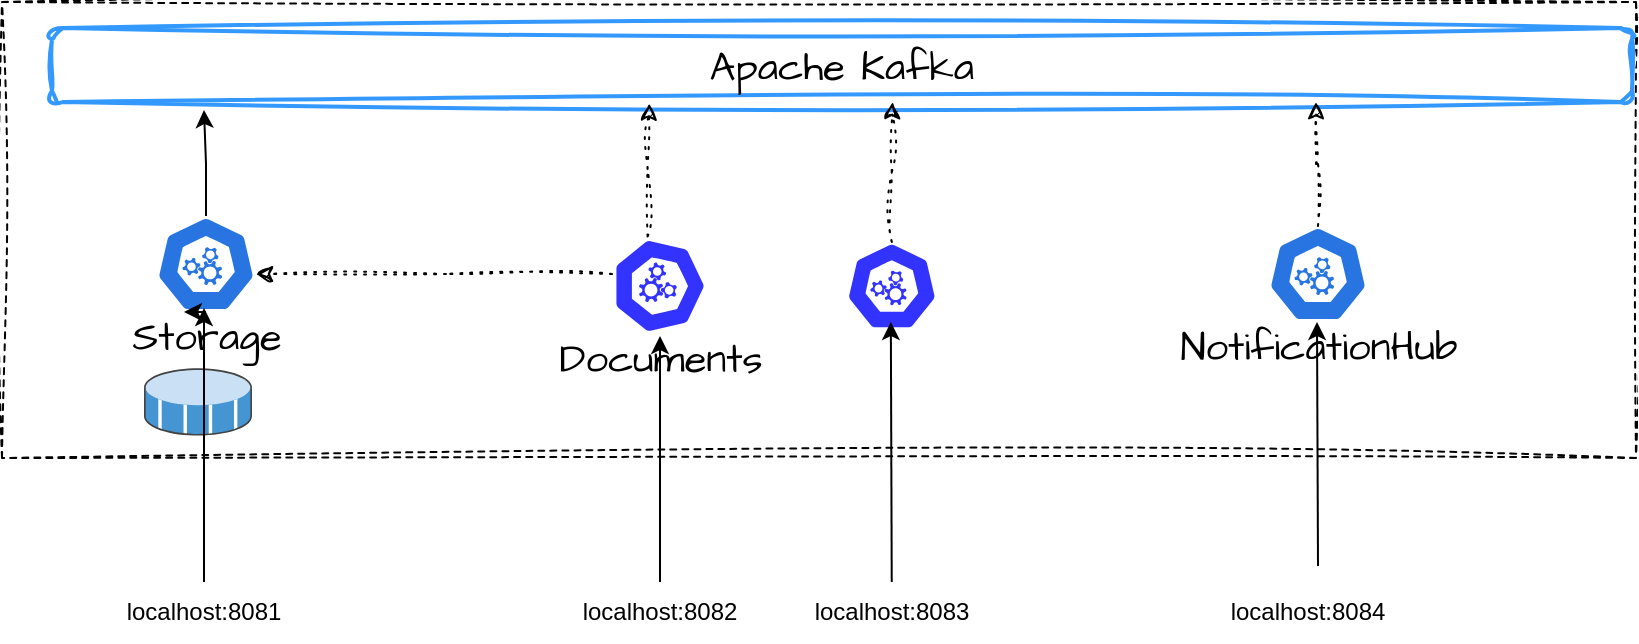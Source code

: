 <mxfile version="24.7.17">
  <diagram name="Page-1" id="ui7UodZEA2GwbFAmkmNJ">
    <mxGraphModel dx="1418" dy="738" grid="0" gridSize="10" guides="1" tooltips="1" connect="1" arrows="1" fold="1" page="1" pageScale="1" pageWidth="827" pageHeight="1169" math="0" shadow="0">
      <root>
        <mxCell id="0" />
        <mxCell id="1" parent="0" />
        <mxCell id="HCo614Bn0KOdt1yx_FUW-6" value="" style="rounded=0;whiteSpace=wrap;html=1;sketch=1;hachureGap=4;jiggle=2;curveFitting=1;fontFamily=Architects Daughter;fontSource=https%3A%2F%2Ffonts.googleapis.com%2Fcss%3Ffamily%3DArchitects%2BDaughter;fontSize=20;dashed=1;" parent="1" vertex="1">
          <mxGeometry x="8" y="310" width="817" height="228" as="geometry" />
        </mxCell>
        <mxCell id="HCo614Bn0KOdt1yx_FUW-32" value="&lt;br&gt;&lt;br&gt;&lt;br&gt;Storage" style="aspect=fixed;sketch=0;html=1;dashed=0;whitespace=wrap;fillColor=#2875E2;strokeColor=#ffffff;points=[[0.005,0.63,0],[0.1,0.2,0],[0.9,0.2,0],[0.5,0,0],[0.995,0.63,0],[0.72,0.99,0],[0.5,1,0],[0.28,0.99,0]];shape=mxgraph.kubernetes.icon2;prIcon=api;hachureGap=4;jiggle=2;curveFitting=1;fontFamily=Architects Daughter;fontSource=https%3A%2F%2Ffonts.googleapis.com%2Fcss%3Ffamily%3DArchitects%2BDaughter;fontSize=20;" parent="1" vertex="1">
          <mxGeometry x="85" y="417" width="50" height="48" as="geometry" />
        </mxCell>
        <mxCell id="HCo614Bn0KOdt1yx_FUW-42" style="edgeStyle=orthogonalEdgeStyle;rounded=0;sketch=1;hachureGap=4;jiggle=2;curveFitting=1;orthogonalLoop=1;jettySize=auto;html=1;fontFamily=Architects Daughter;fontSource=https%3A%2F%2Ffonts.googleapis.com%2Fcss%3Ffamily%3DArchitects%2BDaughter;fontSize=16;dashed=1;dashPattern=1 4;" parent="1" source="HCo614Bn0KOdt1yx_FUW-35" target="HCo614Bn0KOdt1yx_FUW-32" edge="1">
          <mxGeometry relative="1" as="geometry">
            <Array as="points">
              <mxPoint x="230" y="446" />
              <mxPoint x="230" y="446" />
            </Array>
          </mxGeometry>
        </mxCell>
        <mxCell id="HCo614Bn0KOdt1yx_FUW-35" value="&lt;br&gt;&lt;br&gt;&lt;br&gt;Documents" style="aspect=fixed;sketch=0;html=1;dashed=0;whitespace=wrap;fillColor=#3333FF;strokeColor=none;points=[[0.005,0.63,0],[0.1,0.2,0],[0.9,0.2,0],[0.5,0,0],[0.995,0.63,0],[0.72,0.99,0],[0.5,1,0],[0.28,0.99,0]];shape=mxgraph.kubernetes.icon2;prIcon=api;hachureGap=4;jiggle=2;curveFitting=1;fontFamily=Architects Daughter;fontSource=https%3A%2F%2Ffonts.googleapis.com%2Fcss%3Ffamily%3DArchitects%2BDaughter;fontSize=20;direction=south;" parent="1" vertex="1">
          <mxGeometry x="313" y="427" width="48" height="50" as="geometry" />
        </mxCell>
        <mxCell id="HCo614Bn0KOdt1yx_FUW-39" value="Apache Kafka" style="rounded=1;whiteSpace=wrap;html=1;sketch=1;hachureGap=4;jiggle=2;curveFitting=1;fontFamily=Architects Daughter;fontSource=https%3A%2F%2Ffonts.googleapis.com%2Fcss%3Ffamily%3DArchitects%2BDaughter;fontSize=20;strokeColor=#3399FF;gradientColor=none;gradientDirection=radial;strokeWidth=2;" parent="1" vertex="1">
          <mxGeometry x="33" y="323" width="790" height="37" as="geometry" />
        </mxCell>
        <mxCell id="HCo614Bn0KOdt1yx_FUW-61" value="&lt;br&gt;&lt;br&gt;&lt;br&gt;NotificationHub" style="aspect=fixed;sketch=0;html=1;dashed=0;whitespace=wrap;fillColor=#2875E2;strokeColor=#ffffff;points=[[0.005,0.63,0],[0.1,0.2,0],[0.9,0.2,0],[0.5,0,0],[0.995,0.63,0],[0.72,0.99,0],[0.5,1,0],[0.28,0.99,0]];shape=mxgraph.kubernetes.icon2;prIcon=api;hachureGap=4;jiggle=2;curveFitting=1;fontFamily=Architects Daughter;fontSource=https%3A%2F%2Ffonts.googleapis.com%2Fcss%3Ffamily%3DArchitects%2BDaughter;fontSize=20;" parent="1" vertex="1">
          <mxGeometry x="641" y="422.0" width="50" height="48" as="geometry" />
        </mxCell>
        <mxCell id="HCo614Bn0KOdt1yx_FUW-65" style="edgeStyle=orthogonalEdgeStyle;rounded=0;sketch=1;hachureGap=4;jiggle=2;curveFitting=1;orthogonalLoop=1;jettySize=auto;html=1;exitX=0.5;exitY=0;exitDx=0;exitDy=0;exitPerimeter=0;entryX=0.8;entryY=1.002;entryDx=0;entryDy=0;entryPerimeter=0;fontFamily=Architects Daughter;fontSource=https%3A%2F%2Ffonts.googleapis.com%2Fcss%3Ffamily%3DArchitects%2BDaughter;fontSize=16;dashed=1;dashPattern=1 4;" parent="1" source="HCo614Bn0KOdt1yx_FUW-61" target="HCo614Bn0KOdt1yx_FUW-39" edge="1">
          <mxGeometry relative="1" as="geometry">
            <mxPoint x="757.4" y="360.004" as="targetPoint" />
          </mxGeometry>
        </mxCell>
        <mxCell id="HCo614Bn0KOdt1yx_FUW-90" value="" style="shadow=0;dashed=0;html=1;labelPosition=center;verticalLabelPosition=bottom;verticalAlign=top;align=center;outlineConnect=0;shape=mxgraph.veeam.3d.datastore_volume;hachureGap=4;fontFamily=Architects Daughter;fontSource=https%3A%2F%2Ffonts.googleapis.com%2Fcss%3Ffamily%3DArchitects%2BDaughter;fontSize=20;" parent="1" vertex="1">
          <mxGeometry x="79" y="493" width="54" height="34" as="geometry" />
        </mxCell>
        <mxCell id="HCo614Bn0KOdt1yx_FUW-92" style="edgeStyle=orthogonalEdgeStyle;rounded=0;sketch=1;hachureGap=4;jiggle=2;curveFitting=1;orthogonalLoop=1;jettySize=auto;html=1;exitX=0.005;exitY=0.63;exitDx=0;exitDy=0;exitPerimeter=0;entryX=0.378;entryY=1.022;entryDx=0;entryDy=0;entryPerimeter=0;fontFamily=Architects Daughter;fontSource=https%3A%2F%2Ffonts.googleapis.com%2Fcss%3Ffamily%3DArchitects%2BDaughter;fontSize=16;dashed=1;dashPattern=1 4;" parent="1" source="HCo614Bn0KOdt1yx_FUW-35" target="HCo614Bn0KOdt1yx_FUW-39" edge="1">
          <mxGeometry relative="1" as="geometry" />
        </mxCell>
        <mxCell id="HCo614Bn0KOdt1yx_FUW-77" value="&lt;br&gt;&lt;br&gt;&lt;br&gt;&lt;br&gt;Users" style="aspect=fixed;sketch=0;html=1;dashed=0;whitespace=wrap;fillColor=#3333FF;strokeColor=none;points=[[0.005,0.63,0],[0.1,0.2,0],[0.9,0.2,0],[0.5,0,0],[0.995,0.63,0],[0.72,0.99,0],[0.5,1,0],[0.28,0.99,0]];shape=mxgraph.kubernetes.icon2;prIcon=api;hachureGap=4;jiggle=2;curveFitting=1;fontFamily=Architects Daughter;fontSource=https%3A%2F%2Ffonts.googleapis.com%2Fcss%3Ffamily%3DArchitects%2BDaughter;fontSize=20;fontColor=#ffffff;" parent="1" vertex="1">
          <mxGeometry x="430" y="430" width="45.84" height="44" as="geometry" />
        </mxCell>
        <mxCell id="HCo614Bn0KOdt1yx_FUW-98" style="edgeStyle=orthogonalEdgeStyle;rounded=0;sketch=1;hachureGap=4;jiggle=2;curveFitting=1;orthogonalLoop=1;jettySize=auto;html=1;exitX=0.5;exitY=0;exitDx=0;exitDy=0;exitPerimeter=0;entryX=0.532;entryY=1.002;entryDx=0;entryDy=0;entryPerimeter=0;fontFamily=Architects Daughter;fontSource=https%3A%2F%2Ffonts.googleapis.com%2Fcss%3Ffamily%3DArchitects%2BDaughter;fontSize=16;dashed=1;dashPattern=1 4;" parent="1" source="HCo614Bn0KOdt1yx_FUW-77" target="HCo614Bn0KOdt1yx_FUW-39" edge="1">
          <mxGeometry relative="1" as="geometry" />
        </mxCell>
        <mxCell id="f6nFWHVCnRlsVAVVgdM6-1" style="edgeStyle=orthogonalEdgeStyle;rounded=0;orthogonalLoop=1;jettySize=auto;html=1;" edge="1" parent="1" source="HCo614Bn0KOdt1yx_FUW-32">
          <mxGeometry relative="1" as="geometry">
            <mxPoint x="109" y="364" as="targetPoint" />
          </mxGeometry>
        </mxCell>
        <mxCell id="f6nFWHVCnRlsVAVVgdM6-2" style="edgeStyle=orthogonalEdgeStyle;rounded=0;orthogonalLoop=1;jettySize=auto;html=1;exitX=0.5;exitY=1;exitDx=0;exitDy=0;exitPerimeter=0;entryX=0.28;entryY=0.99;entryDx=0;entryDy=0;entryPerimeter=0;" edge="1" parent="1" source="HCo614Bn0KOdt1yx_FUW-32" target="HCo614Bn0KOdt1yx_FUW-32">
          <mxGeometry relative="1" as="geometry" />
        </mxCell>
        <mxCell id="f6nFWHVCnRlsVAVVgdM6-3" value="" style="endArrow=classic;html=1;rounded=0;" edge="1" parent="1" source="f6nFWHVCnRlsVAVVgdM6-6" target="HCo614Bn0KOdt1yx_FUW-35">
          <mxGeometry width="50" height="50" relative="1" as="geometry">
            <mxPoint x="337" y="604" as="sourcePoint" />
            <mxPoint x="240" y="342" as="targetPoint" />
          </mxGeometry>
        </mxCell>
        <mxCell id="f6nFWHVCnRlsVAVVgdM6-4" value="" style="endArrow=classic;html=1;rounded=0;" edge="1" parent="1" source="f6nFWHVCnRlsVAVVgdM6-7">
          <mxGeometry width="50" height="50" relative="1" as="geometry">
            <mxPoint x="452.42" y="597" as="sourcePoint" />
            <mxPoint x="452.42" y="470" as="targetPoint" />
          </mxGeometry>
        </mxCell>
        <mxCell id="f6nFWHVCnRlsVAVVgdM6-5" value="" style="endArrow=classic;html=1;rounded=0;" edge="1" parent="1">
          <mxGeometry width="50" height="50" relative="1" as="geometry">
            <mxPoint x="666" y="592" as="sourcePoint" />
            <mxPoint x="665.5" y="470" as="targetPoint" />
          </mxGeometry>
        </mxCell>
        <mxCell id="f6nFWHVCnRlsVAVVgdM6-6" value="localhost:8082" style="text;html=1;align=center;verticalAlign=middle;whiteSpace=wrap;rounded=0;" vertex="1" parent="1">
          <mxGeometry x="307" y="600" width="60" height="30" as="geometry" />
        </mxCell>
        <mxCell id="f6nFWHVCnRlsVAVVgdM6-7" value="localhost:8083" style="text;html=1;align=center;verticalAlign=middle;whiteSpace=wrap;rounded=0;" vertex="1" parent="1">
          <mxGeometry x="422.92" y="600" width="60" height="30" as="geometry" />
        </mxCell>
        <mxCell id="f6nFWHVCnRlsVAVVgdM6-8" value="localhost:8084" style="text;html=1;align=center;verticalAlign=middle;whiteSpace=wrap;rounded=0;" vertex="1" parent="1">
          <mxGeometry x="631" y="600" width="60" height="30" as="geometry" />
        </mxCell>
        <mxCell id="f6nFWHVCnRlsVAVVgdM6-9" value="" style="endArrow=classic;html=1;rounded=0;" edge="1" parent="1" source="f6nFWHVCnRlsVAVVgdM6-10">
          <mxGeometry width="50" height="50" relative="1" as="geometry">
            <mxPoint x="109" y="590" as="sourcePoint" />
            <mxPoint x="109" y="463" as="targetPoint" />
          </mxGeometry>
        </mxCell>
        <mxCell id="f6nFWHVCnRlsVAVVgdM6-10" value="localhost:8081" style="text;html=1;align=center;verticalAlign=middle;whiteSpace=wrap;rounded=0;" vertex="1" parent="1">
          <mxGeometry x="79" y="600" width="60" height="30" as="geometry" />
        </mxCell>
      </root>
    </mxGraphModel>
  </diagram>
</mxfile>
